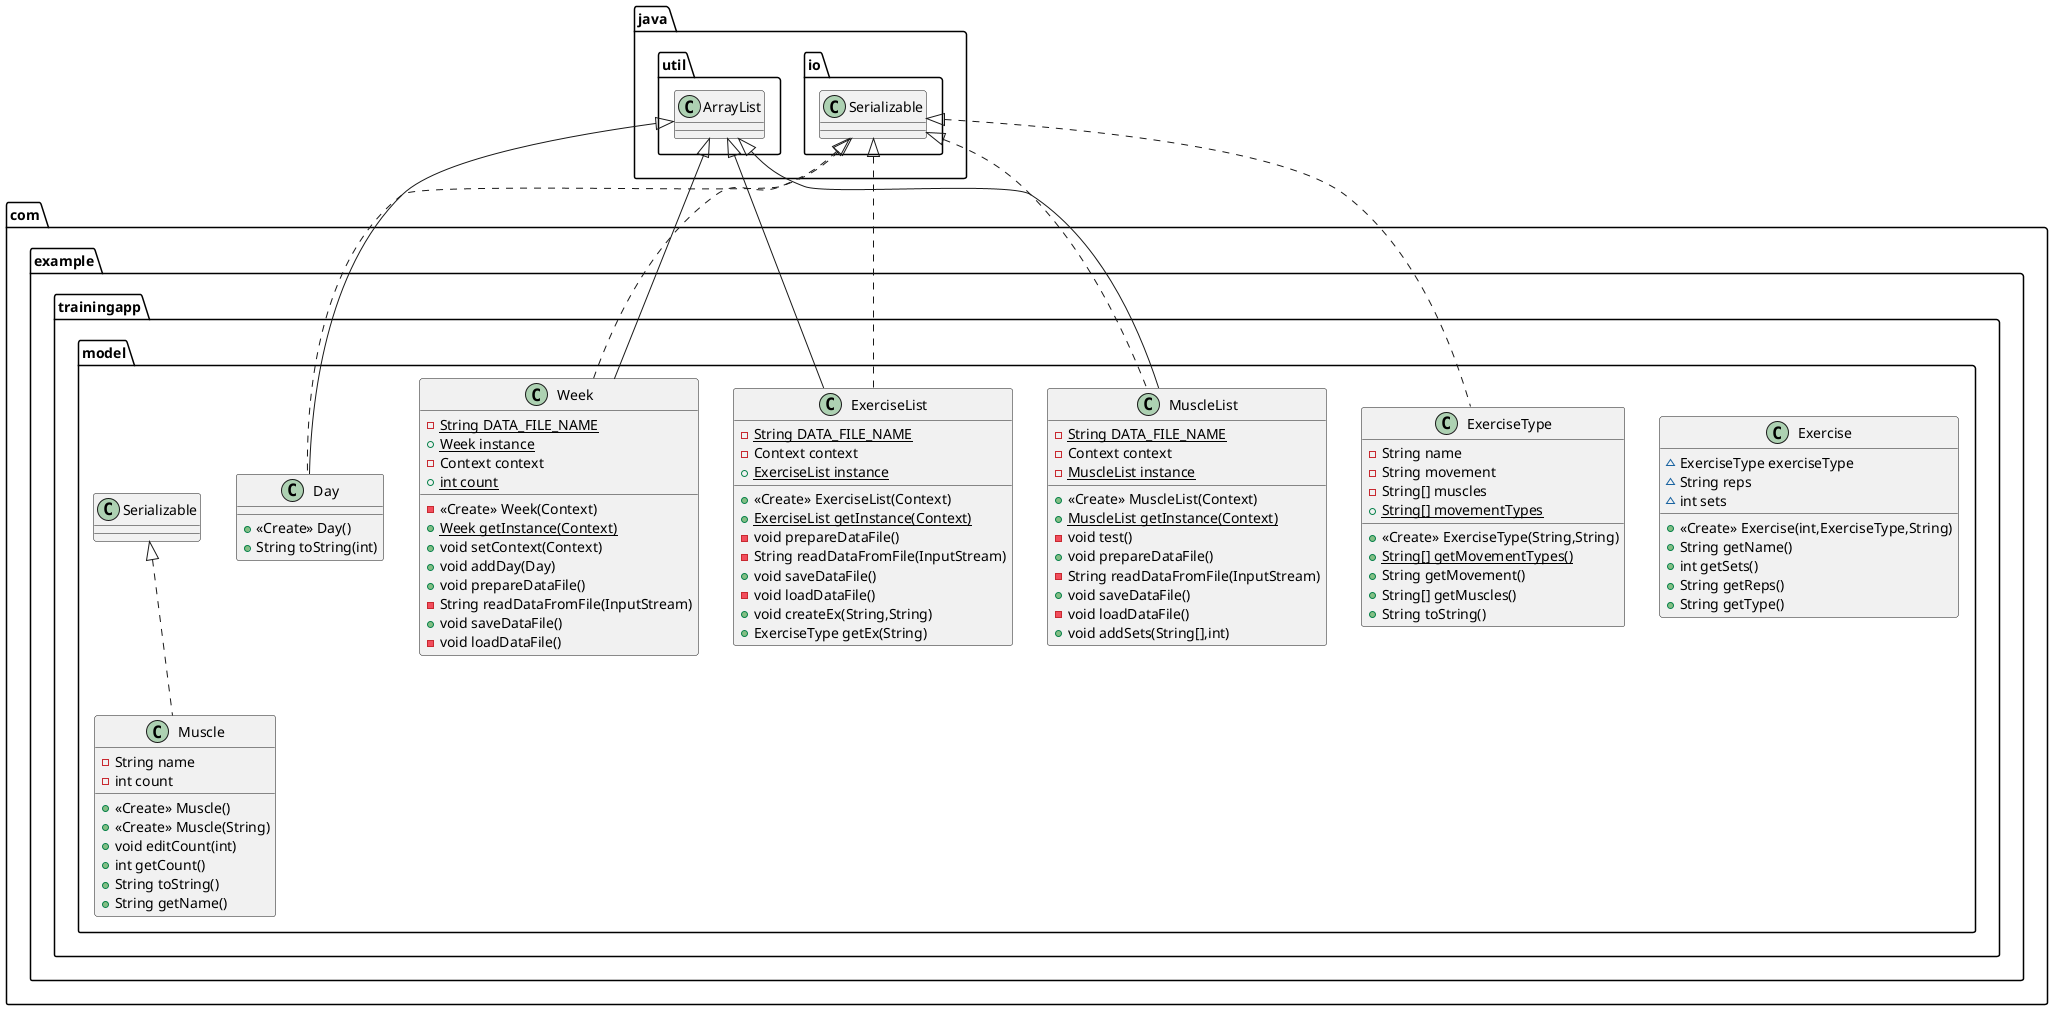 @startuml
class com.example.trainingapp.model.Exercise {
~ ExerciseType exerciseType
~ String reps
~ int sets
+ <<Create>> Exercise(int,ExerciseType,String)
+ String getName()
+ int getSets()
+ String getReps()
+ String getType()
}
class com.example.trainingapp.model.MuscleList {
- {static} String DATA_FILE_NAME
- Context context
- {static} MuscleList instance
+ <<Create>> MuscleList(Context)
+ {static} MuscleList getInstance(Context)
- void test()
+ void prepareDataFile()
- String readDataFromFile(InputStream)
+ void saveDataFile()
- void loadDataFile()
+ void addSets(String[],int)
}
class com.example.trainingapp.model.ExerciseList {
- {static} String DATA_FILE_NAME
- Context context
+ {static} ExerciseList instance
+ <<Create>> ExerciseList(Context)
+ {static} ExerciseList getInstance(Context)
- void prepareDataFile()
- String readDataFromFile(InputStream)
+ void saveDataFile()
- void loadDataFile()
+ void createEx(String,String)
+ ExerciseType getEx(String)
}
class com.example.trainingapp.model.ExerciseType {
- String name
- String movement
- String[] muscles
+ {static} String[] movementTypes
+ <<Create>> ExerciseType(String,String)
+ {static} String[] getMovementTypes()
+ String getMovement()
+ String[] getMuscles()
+ String toString()
}
class com.example.trainingapp.model.Day {
+ <<Create>> Day()
+ String toString(int)
}
class com.example.trainingapp.model.Week {
- {static} String DATA_FILE_NAME
+ {static} Week instance
- Context context
+ {static} int count
- <<Create>> Week(Context)
+ {static} Week getInstance(Context)
+ void setContext(Context)
+ void addDay(Day)
+ void prepareDataFile()
- String readDataFromFile(InputStream)
+ void saveDataFile()
- void loadDataFile()
}
class com.example.trainingapp.model.Muscle {
- String name
- int count
+ <<Create>> Muscle()
+ <<Create>> Muscle(String)
+ void editCount(int)
+ int getCount()
+ String toString()
+ String getName()
}


java.io.Serializable <|.. com.example.trainingapp.model.MuscleList
java.util.ArrayList <|-- com.example.trainingapp.model.MuscleList
java.io.Serializable <|.. com.example.trainingapp.model.ExerciseList
java.util.ArrayList <|-- com.example.trainingapp.model.ExerciseList
java.io.Serializable <|.. com.example.trainingapp.model.ExerciseType
java.io.Serializable <|.. com.example.trainingapp.model.Day
java.util.ArrayList <|-- com.example.trainingapp.model.Day
java.io.Serializable <|.. com.example.trainingapp.model.Week
java.util.ArrayList <|-- com.example.trainingapp.model.Week
com.example.trainingapp.model.Serializable <|.. com.example.trainingapp.model.Muscle
@enduml